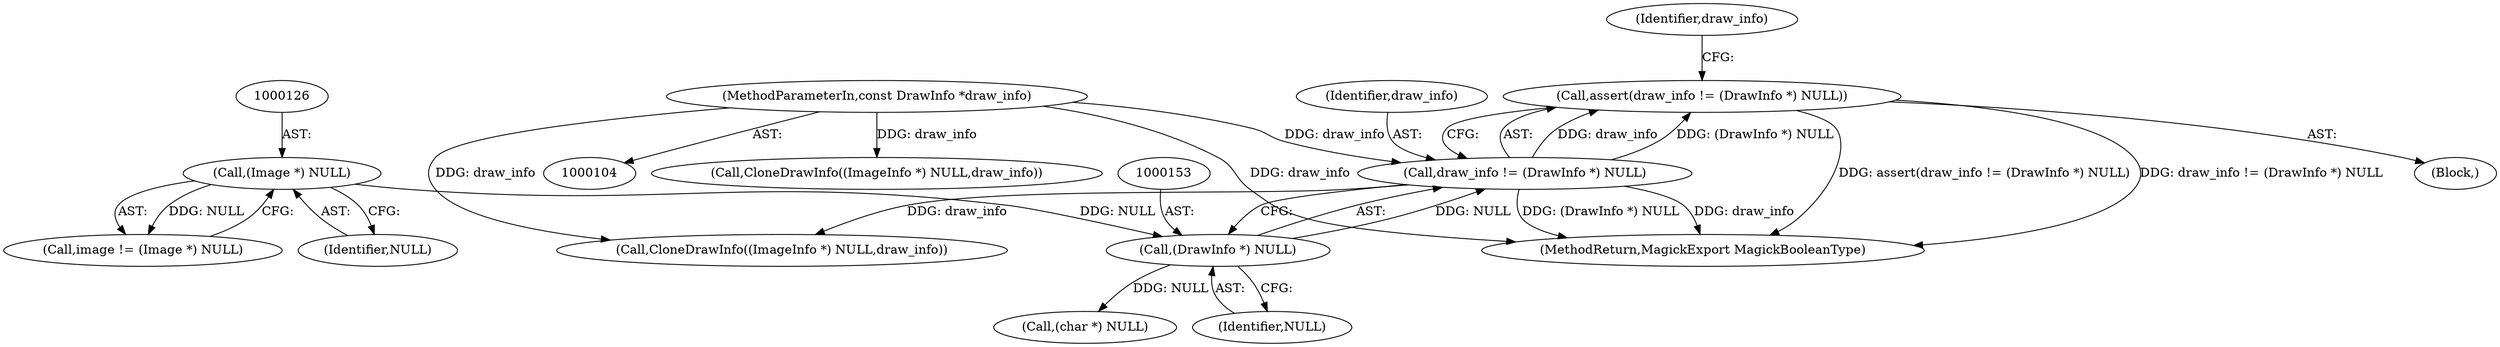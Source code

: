 digraph "0_ImageMagick6_f6ffc702c6eecd963587273a429dcd608c648984@API" {
"1000149" [label="(Call,assert(draw_info != (DrawInfo *) NULL))"];
"1000150" [label="(Call,draw_info != (DrawInfo *) NULL)"];
"1000106" [label="(MethodParameterIn,const DrawInfo *draw_info)"];
"1000152" [label="(Call,(DrawInfo *) NULL)"];
"1000125" [label="(Call,(Image *) NULL)"];
"1000158" [label="(Identifier,draw_info)"];
"1000166" [label="(Call,(char *) NULL)"];
"1000151" [label="(Identifier,draw_info)"];
"1002056" [label="(MethodReturn,MagickExport MagickBooleanType)"];
"1000150" [label="(Call,draw_info != (DrawInfo *) NULL)"];
"1000123" [label="(Call,image != (Image *) NULL)"];
"1000201" [label="(Call,CloneDrawInfo((ImageInfo *) NULL,draw_info))"];
"1000106" [label="(MethodParameterIn,const DrawInfo *draw_info)"];
"1000182" [label="(Call,CloneDrawInfo((ImageInfo *) NULL,draw_info))"];
"1000125" [label="(Call,(Image *) NULL)"];
"1000107" [label="(Block,)"];
"1000127" [label="(Identifier,NULL)"];
"1000152" [label="(Call,(DrawInfo *) NULL)"];
"1000149" [label="(Call,assert(draw_info != (DrawInfo *) NULL))"];
"1000154" [label="(Identifier,NULL)"];
"1000149" -> "1000107"  [label="AST: "];
"1000149" -> "1000150"  [label="CFG: "];
"1000150" -> "1000149"  [label="AST: "];
"1000158" -> "1000149"  [label="CFG: "];
"1000149" -> "1002056"  [label="DDG: assert(draw_info != (DrawInfo *) NULL)"];
"1000149" -> "1002056"  [label="DDG: draw_info != (DrawInfo *) NULL"];
"1000150" -> "1000149"  [label="DDG: draw_info"];
"1000150" -> "1000149"  [label="DDG: (DrawInfo *) NULL"];
"1000150" -> "1000152"  [label="CFG: "];
"1000151" -> "1000150"  [label="AST: "];
"1000152" -> "1000150"  [label="AST: "];
"1000150" -> "1002056"  [label="DDG: draw_info"];
"1000150" -> "1002056"  [label="DDG: (DrawInfo *) NULL"];
"1000106" -> "1000150"  [label="DDG: draw_info"];
"1000152" -> "1000150"  [label="DDG: NULL"];
"1000150" -> "1000182"  [label="DDG: draw_info"];
"1000106" -> "1000104"  [label="AST: "];
"1000106" -> "1002056"  [label="DDG: draw_info"];
"1000106" -> "1000182"  [label="DDG: draw_info"];
"1000106" -> "1000201"  [label="DDG: draw_info"];
"1000152" -> "1000154"  [label="CFG: "];
"1000153" -> "1000152"  [label="AST: "];
"1000154" -> "1000152"  [label="AST: "];
"1000125" -> "1000152"  [label="DDG: NULL"];
"1000152" -> "1000166"  [label="DDG: NULL"];
"1000125" -> "1000123"  [label="AST: "];
"1000125" -> "1000127"  [label="CFG: "];
"1000126" -> "1000125"  [label="AST: "];
"1000127" -> "1000125"  [label="AST: "];
"1000123" -> "1000125"  [label="CFG: "];
"1000125" -> "1000123"  [label="DDG: NULL"];
}
